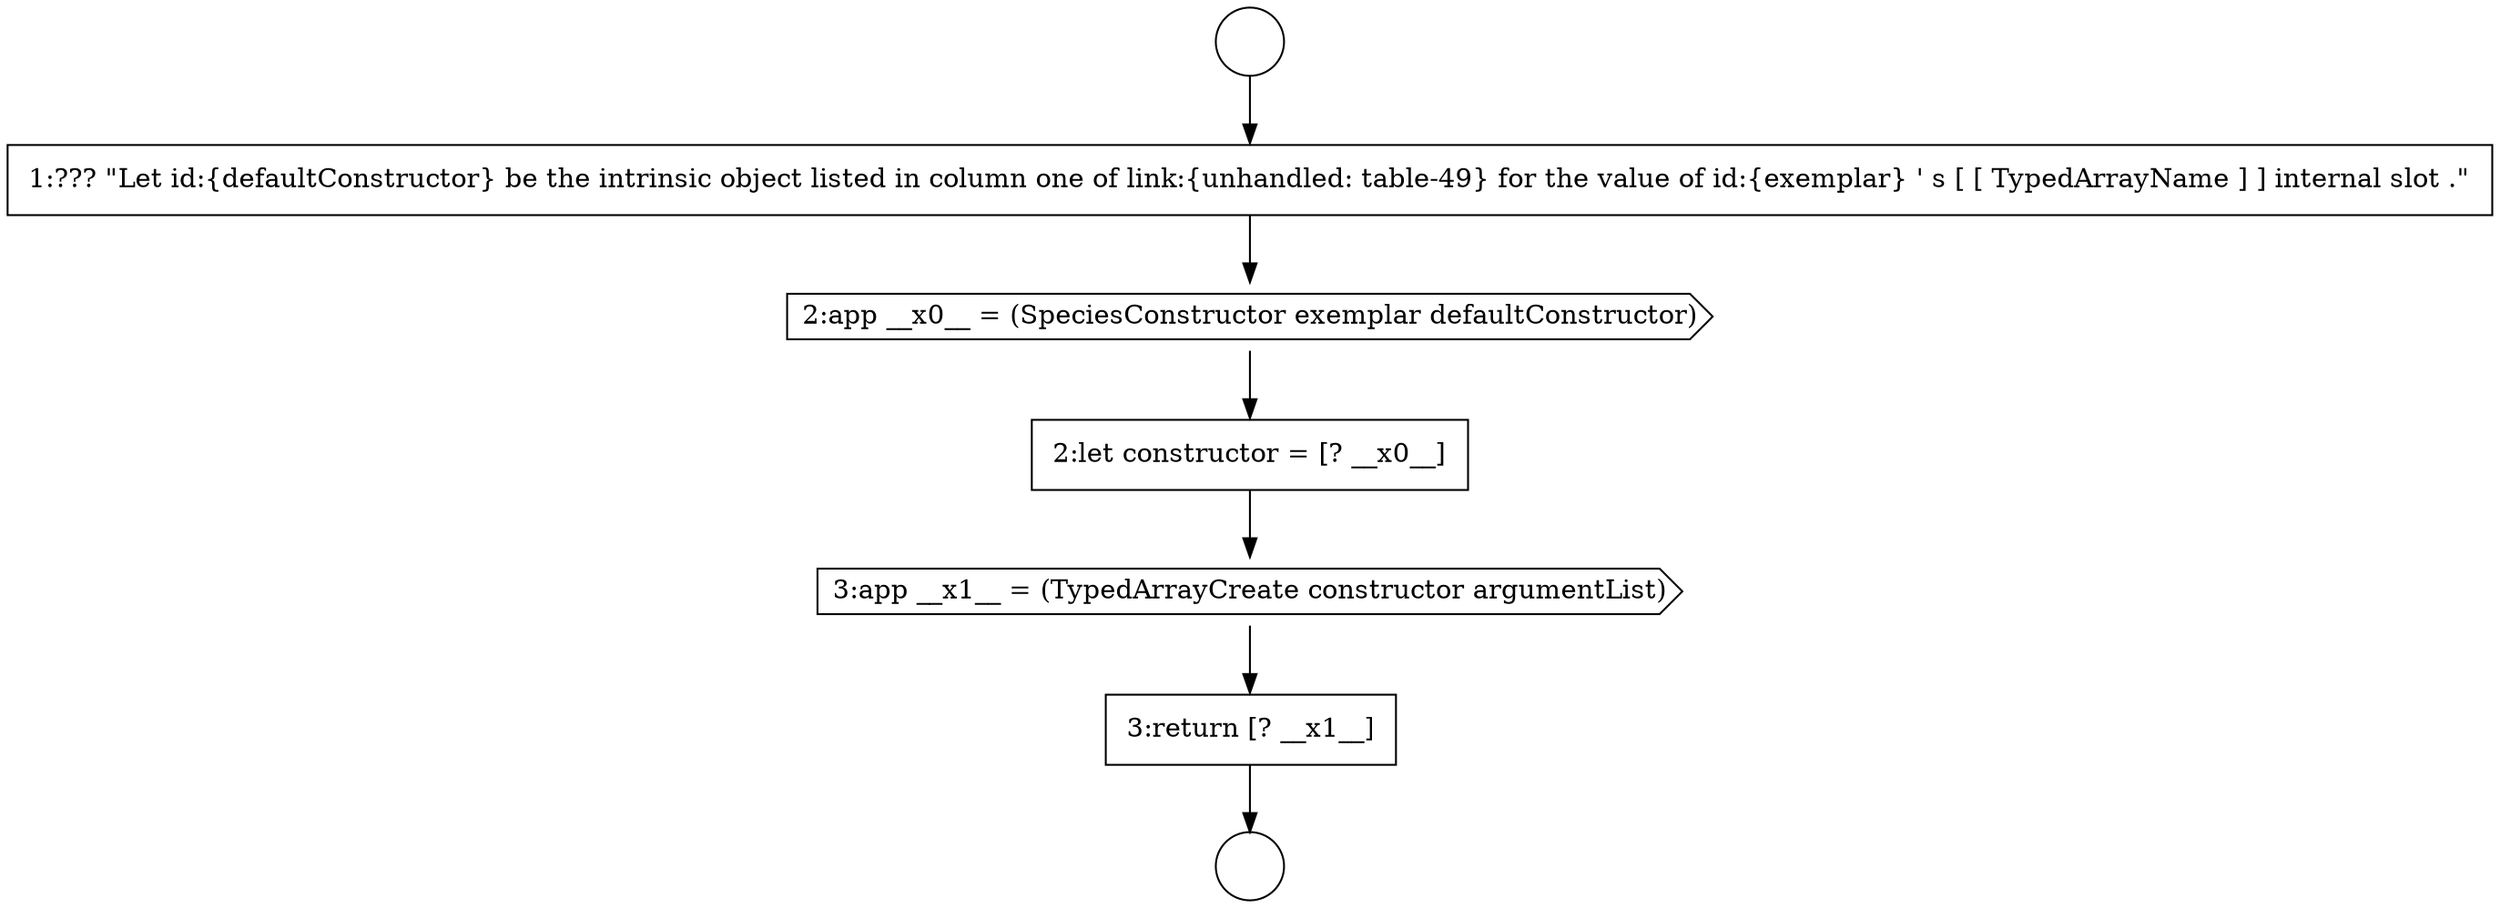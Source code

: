 digraph {
  node14292 [shape=cds, label=<<font color="black">3:app __x1__ = (TypedArrayCreate constructor argumentList)</font>> color="black" fillcolor="white" style=filled]
  node14291 [shape=none, margin=0, label=<<font color="black">
    <table border="0" cellborder="1" cellspacing="0" cellpadding="10">
      <tr><td align="left">2:let constructor = [? __x0__]</td></tr>
    </table>
  </font>> color="black" fillcolor="white" style=filled]
  node14290 [shape=cds, label=<<font color="black">2:app __x0__ = (SpeciesConstructor exemplar defaultConstructor)</font>> color="black" fillcolor="white" style=filled]
  node14287 [shape=circle label=" " color="black" fillcolor="white" style=filled]
  node14289 [shape=none, margin=0, label=<<font color="black">
    <table border="0" cellborder="1" cellspacing="0" cellpadding="10">
      <tr><td align="left">1:??? &quot;Let id:{defaultConstructor} be the intrinsic object listed in column one of link:{unhandled: table-49} for the value of id:{exemplar} ' s [ [ TypedArrayName ] ] internal slot .&quot;</td></tr>
    </table>
  </font>> color="black" fillcolor="white" style=filled]
  node14288 [shape=circle label=" " color="black" fillcolor="white" style=filled]
  node14293 [shape=none, margin=0, label=<<font color="black">
    <table border="0" cellborder="1" cellspacing="0" cellpadding="10">
      <tr><td align="left">3:return [? __x1__]</td></tr>
    </table>
  </font>> color="black" fillcolor="white" style=filled]
  node14290 -> node14291 [ color="black"]
  node14287 -> node14289 [ color="black"]
  node14289 -> node14290 [ color="black"]
  node14293 -> node14288 [ color="black"]
  node14291 -> node14292 [ color="black"]
  node14292 -> node14293 [ color="black"]
}
